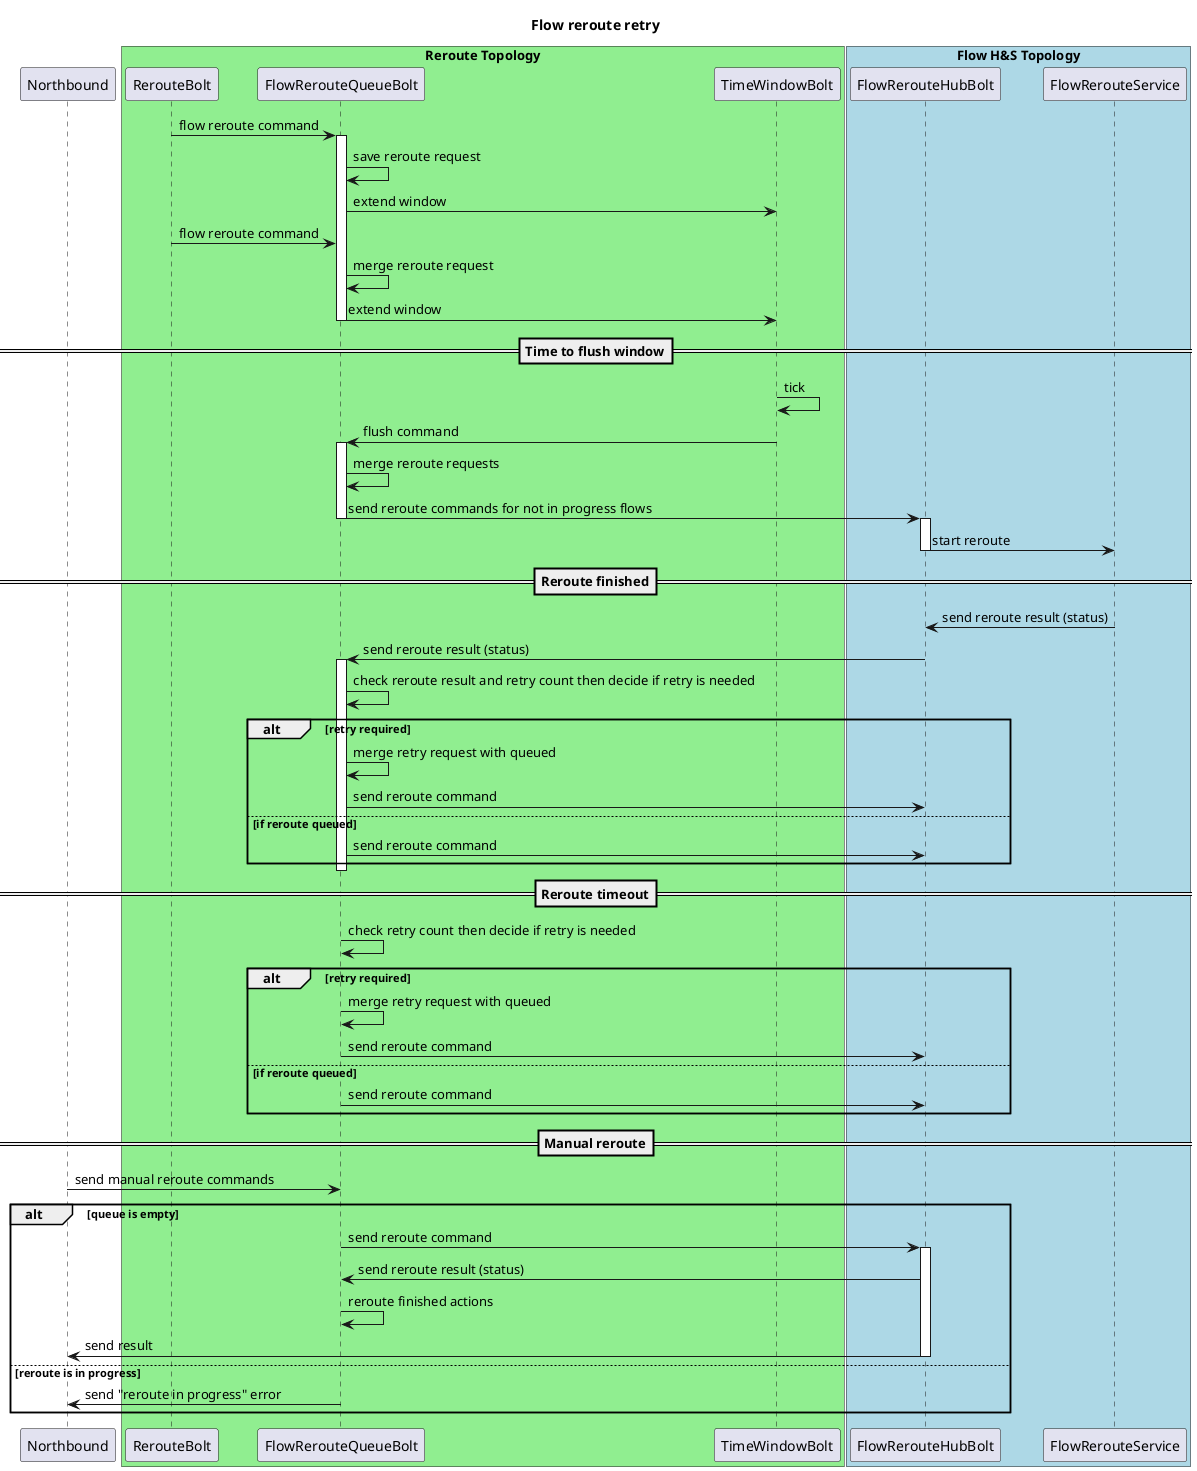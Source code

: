 @startuml
title Flow reroute retry

participant Northbound
box "Reroute Topology" #LightGreen
    participant RerouteBolt
    participant FlowRerouteQueueBolt
    participant TimeWindowBolt
end box
box "Flow H&S Topology" #LightBlue
    participant FlowRerouteHubBolt
    participant FlowRerouteService
end box

    RerouteBolt -> FlowRerouteQueueBolt : flow reroute command

activate FlowRerouteQueueBolt
    FlowRerouteQueueBolt -> FlowRerouteQueueBolt : save reroute request
    FlowRerouteQueueBolt -> TimeWindowBolt : extend window
    RerouteBolt -> FlowRerouteQueueBolt : flow reroute command
    FlowRerouteQueueBolt -> FlowRerouteQueueBolt : merge reroute request
    FlowRerouteQueueBolt -> TimeWindowBolt : extend window
deactivate FlowRerouteQueueBolt

==Time to flush window==
    TimeWindowBolt -> TimeWindowBolt : tick
    TimeWindowBolt -> FlowRerouteQueueBolt : flush command
activate FlowRerouteQueueBolt
    FlowRerouteQueueBolt -> FlowRerouteQueueBolt : merge reroute requests
    FlowRerouteQueueBolt -> FlowRerouteHubBolt : send reroute commands for not in progress flows
deactivate FlowRerouteQueueBolt

activate FlowRerouteHubBolt
    FlowRerouteHubBolt -> FlowRerouteService : start reroute
deactivate FlowRerouteHubBolt

==Reroute finished==
    FlowRerouteService -> FlowRerouteHubBolt : send reroute result (status)
    FlowRerouteHubBolt -> FlowRerouteQueueBolt : send reroute result (status)

activate FlowRerouteQueueBolt
    FlowRerouteQueueBolt -> FlowRerouteQueueBolt : check reroute result and retry count then decide if retry is needed
alt retry required
    FlowRerouteQueueBolt -> FlowRerouteQueueBolt : merge retry request with queued
    FlowRerouteQueueBolt -> FlowRerouteHubBolt : send reroute command
else if reroute queued
    FlowRerouteQueueBolt -> FlowRerouteHubBolt : send reroute command
end
deactivate FlowRerouteQueueBolt

==Reroute timeout==
    FlowRerouteQueueBolt -> FlowRerouteQueueBolt : check retry count then decide if retry is needed
alt retry required
    FlowRerouteQueueBolt -> FlowRerouteQueueBolt : merge retry request with queued
    FlowRerouteQueueBolt -> FlowRerouteHubBolt : send reroute command
else if reroute queued
    FlowRerouteQueueBolt -> FlowRerouteHubBolt : send reroute command
end

==Manual reroute==
    Northbound -> FlowRerouteQueueBolt : send manual reroute commands
alt queue is empty
    FlowRerouteQueueBolt -> FlowRerouteHubBolt : send reroute command
activate FlowRerouteHubBolt
    FlowRerouteHubBolt -> FlowRerouteQueueBolt : send reroute result (status)
    FlowRerouteQueueBolt -> FlowRerouteQueueBolt : reroute finished actions
    FlowRerouteHubBolt -> Northbound : send result
deactivate FlowRerouteHubBolt
else reroute is in progress
    FlowRerouteQueueBolt -> Northbound : send "reroute in progress" error
end

@enduml

